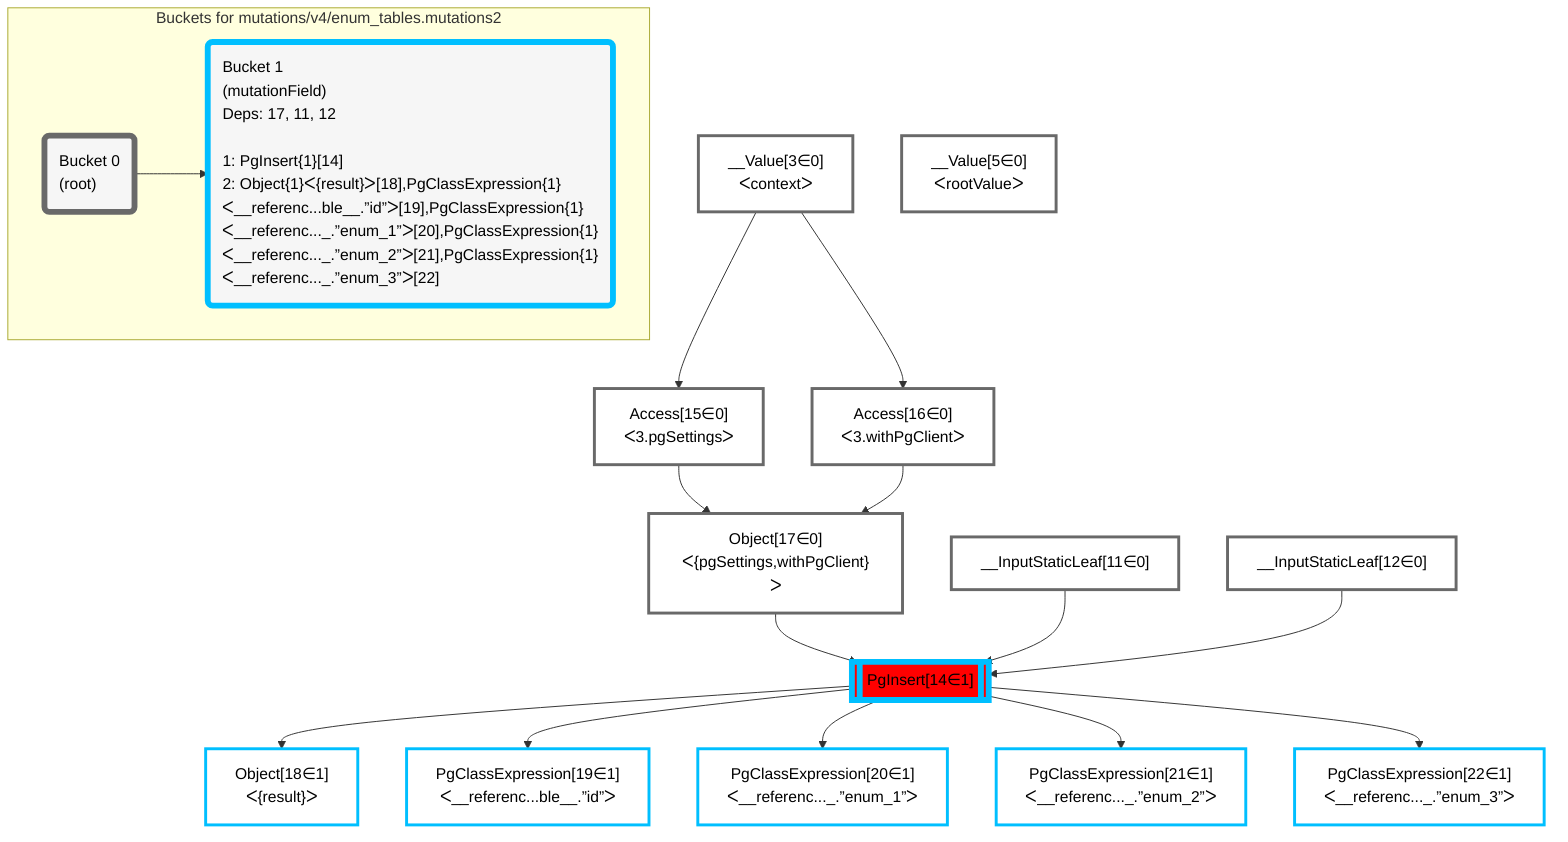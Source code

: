 graph TD
    classDef path fill:#eee,stroke:#000,color:#000
    classDef plan fill:#fff,stroke-width:3px,color:#000
    classDef itemplan fill:#fff,stroke-width:6px,color:#000
    classDef sideeffectplan fill:#f00,stroke-width:6px,color:#000
    classDef bucket fill:#f6f6f6,color:#000,stroke-width:6px,text-align:left


    %% define steps
    __Value3["__Value[3∈0]<br />ᐸcontextᐳ"]:::plan
    __Value5["__Value[5∈0]<br />ᐸrootValueᐳ"]:::plan
    __InputStaticLeaf11["__InputStaticLeaf[11∈0]"]:::plan
    __InputStaticLeaf12["__InputStaticLeaf[12∈0]"]:::plan
    Access15["Access[15∈0]<br />ᐸ3.pgSettingsᐳ"]:::plan
    Access16["Access[16∈0]<br />ᐸ3.withPgClientᐳ"]:::plan
    Object17["Object[17∈0]<br />ᐸ{pgSettings,withPgClient}ᐳ"]:::plan
    PgInsert14[["PgInsert[14∈1]"]]:::sideeffectplan
    Object18["Object[18∈1]<br />ᐸ{result}ᐳ"]:::plan
    PgClassExpression19["PgClassExpression[19∈1]<br />ᐸ__referenc...ble__.”id”ᐳ"]:::plan
    PgClassExpression20["PgClassExpression[20∈1]<br />ᐸ__referenc..._.”enum_1”ᐳ"]:::plan
    PgClassExpression21["PgClassExpression[21∈1]<br />ᐸ__referenc..._.”enum_2”ᐳ"]:::plan
    PgClassExpression22["PgClassExpression[22∈1]<br />ᐸ__referenc..._.”enum_3”ᐳ"]:::plan

    %% plan dependencies
    __Value3 --> Access15
    __Value3 --> Access16
    Access15 & Access16 --> Object17
    Object17 & __InputStaticLeaf11 & __InputStaticLeaf12 --> PgInsert14
    PgInsert14 --> Object18
    PgInsert14 --> PgClassExpression19
    PgInsert14 --> PgClassExpression20
    PgInsert14 --> PgClassExpression21
    PgInsert14 --> PgClassExpression22

    subgraph "Buckets for mutations/v4/enum_tables.mutations2"
    Bucket0("Bucket 0<br />(root)"):::bucket
    classDef bucket0 stroke:#696969
    class Bucket0,__Value3,__Value5,__InputStaticLeaf11,__InputStaticLeaf12,Access15,Access16,Object17 bucket0
    Bucket1("Bucket 1<br />(mutationField)<br />Deps: 17, 11, 12<br /><br />1: PgInsert{1}[14]<br />2: Object{1}ᐸ{result}ᐳ[18],PgClassExpression{1}ᐸ__referenc...ble__.”id”ᐳ[19],PgClassExpression{1}ᐸ__referenc..._.”enum_1”ᐳ[20],PgClassExpression{1}ᐸ__referenc..._.”enum_2”ᐳ[21],PgClassExpression{1}ᐸ__referenc..._.”enum_3”ᐳ[22]"):::bucket
    classDef bucket1 stroke:#00bfff
    class Bucket1,PgInsert14,Object18,PgClassExpression19,PgClassExpression20,PgClassExpression21,PgClassExpression22 bucket1
    Bucket0 --> Bucket1
    end